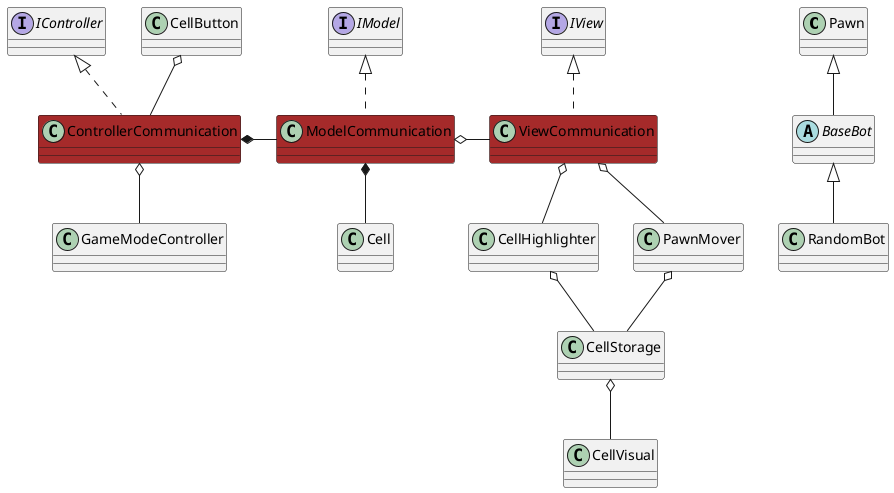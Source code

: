﻿@startuml
'https://plantuml.com/sequence-diagram

class Pawn
abstract class BaseBot
class RandomBot
    
Pawn <|-- BaseBot
BaseBot <|-- RandomBot

'-----Model-----'

interface IModel
    
class ModelCommunication #brown

class Cell
    
IModel <|.. ModelCommunication

ModelCommunication o- ViewCommunication

ModelCommunication *-- Cell
    
'-----View-----'

interface IView
    
class ViewCommunication #brown

class CellHighlighter
class CellStorage
class CellVisual
class PawnMover
    
IView <|..  ViewCommunication

ViewCommunication o-- CellHighlighter
ViewCommunication o-- PawnMover
CellHighlighter o-- CellStorage
PawnMover o-- CellStorage
CellStorage o-- CellVisual

'-----Controller-----'

interface IController

class ControllerCommunication #brown

class GameModeController
class CellButton

IController <|.. ControllerCommunication

ControllerCommunication *- ModelCommunication

ControllerCommunication o-- GameModeController
CellButton o-- ControllerCommunication



@enduml